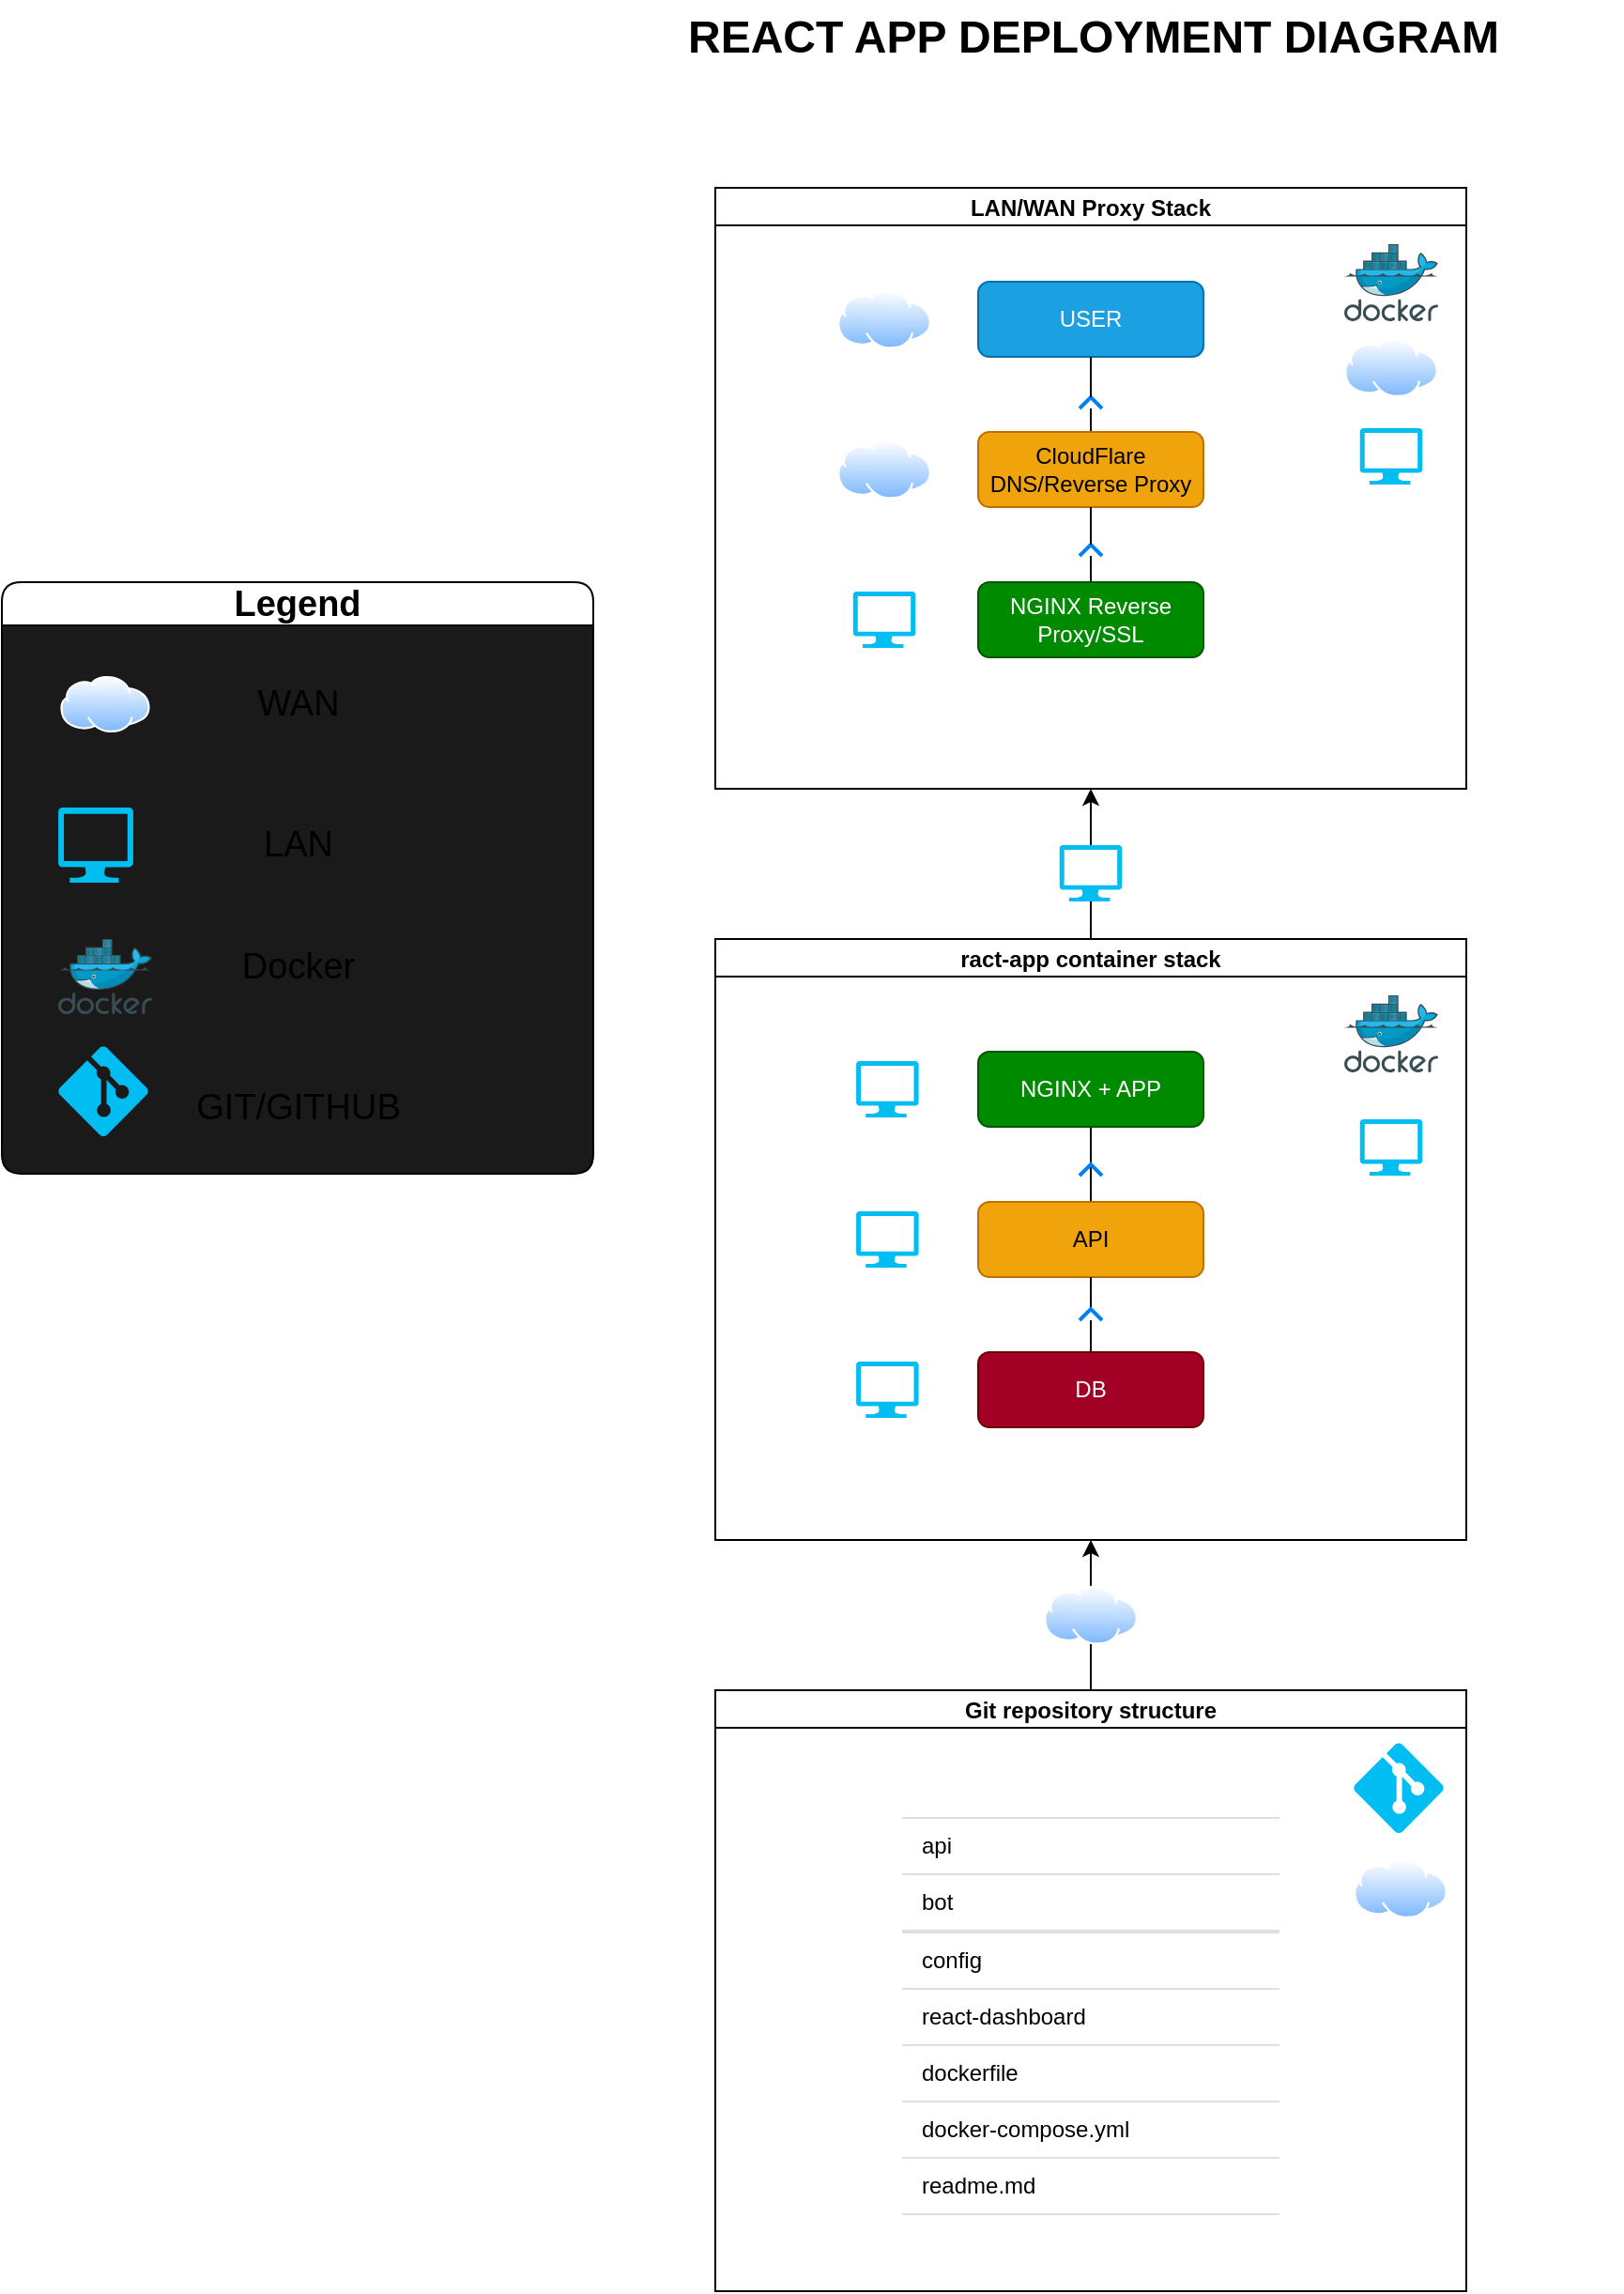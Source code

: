 <mxfile>
    <diagram id="caemsdQhCzEoh4KC35OA" name="Page-1">
        <mxGraphModel dx="1301" dy="4059" grid="0" gridSize="10" guides="1" tooltips="1" connect="1" arrows="1" fold="1" page="1" pageScale="1" pageWidth="1200" pageHeight="1600" math="0" shadow="0">
            <root>
                <mxCell id="0"/>
                <mxCell id="1" parent="0"/>
                <mxCell id="186" value="" style="group" parent="1" vertex="1" connectable="0">
                    <mxGeometry x="474" y="-2972" width="400" height="1120" as="geometry"/>
                </mxCell>
                <mxCell id="75" value="" style="group" parent="186" vertex="1" connectable="0">
                    <mxGeometry y="400" width="400" height="720" as="geometry"/>
                </mxCell>
                <mxCell id="73" value="" style="group" parent="75" vertex="1" connectable="0">
                    <mxGeometry y="400" width="400" height="320" as="geometry"/>
                </mxCell>
                <mxCell id="2" value="Git repository structure" style="swimlane;startSize=20;horizontal=1;containerType=tree;swimlaneFillColor=default;" parent="73" vertex="1">
                    <mxGeometry width="400" height="320" as="geometry">
                        <mxRectangle width="120" height="30" as="alternateBounds"/>
                    </mxGeometry>
                </mxCell>
                <mxCell id="49" value="" style="verticalLabelPosition=bottom;html=1;verticalAlign=top;align=center;strokeColor=none;fillColor=#00BEF2;shape=mxgraph.azure.git_repository;rounded=1;glass=0;fillStyle=auto;" parent="2" vertex="1">
                    <mxGeometry x="340" y="28" width="48" height="48" as="geometry"/>
                </mxCell>
                <mxCell id="109" value="" style="aspect=fixed;perimeter=ellipsePerimeter;html=1;align=center;shadow=0;dashed=0;spacingTop=3;image;image=img/lib/active_directory/internet_cloud.svg;rounded=1;glass=0;fillStyle=auto;fontColor=default;gradientColor=none;" parent="2" vertex="1">
                    <mxGeometry x="340" y="90" width="50" height="31.5" as="geometry"/>
                </mxCell>
                <mxCell id="204" value="readme.md" style="shape=partialRectangle;whiteSpace=wrap;left=0;right=0;fillColor=none;strokeColor=#DFDFDF;html=1;shadow=0;dashed=0;perimeter=none;whiteSpace=wrap;resizeWidth=1;align=left;spacing=10;rounded=1;glass=0;fillStyle=auto;fontColor=default;" parent="2" vertex="1">
                    <mxGeometry x="100" y="249" width="200" height="30" as="geometry"/>
                </mxCell>
                <mxCell id="205" value="bot" style="shape=partialRectangle;whiteSpace=wrap;left=0;right=0;fillColor=none;strokeColor=#DFDFDF;html=1;shadow=0;dashed=0;perimeter=none;whiteSpace=wrap;resizeWidth=1;align=left;spacing=10;rounded=1;glass=0;fillStyle=auto;fontColor=default;" vertex="1" parent="2">
                    <mxGeometry x="100" y="98" width="200" height="30" as="geometry"/>
                </mxCell>
                <mxCell id="206" value="api" style="shape=partialRectangle;whiteSpace=wrap;left=0;right=0;fillColor=none;strokeColor=#DFDFDF;html=1;shadow=0;dashed=0;perimeter=none;whiteSpace=wrap;resizeWidth=1;align=left;spacing=10;rounded=1;glass=0;fillStyle=auto;fontColor=default;" vertex="1" parent="2">
                    <mxGeometry x="100" y="68" width="200" height="30" as="geometry"/>
                </mxCell>
                <mxCell id="64" value="&lt;span style=&quot;color: rgba(0, 0, 0, 0); font-family: monospace; font-size: 0px;&quot;&gt;re&lt;/span&gt;" style="html=1;strokeColor=none;fillColor=none;fontColor=default;perimeter=none;whiteSpace=wrap;resizeWidth=1;align=left;spacing=10;rounded=1;glass=0;fillStyle=auto;" parent="73" vertex="1">
                    <mxGeometry x="100" y="140" width="200" height="30" as="geometry"/>
                </mxCell>
                <mxCell id="67" value="react-dashboard" style="shape=partialRectangle;whiteSpace=wrap;left=0;right=0;fillColor=none;strokeColor=#DFDFDF;html=1;shadow=0;dashed=0;perimeter=none;whiteSpace=wrap;resizeWidth=1;align=left;spacing=10;rounded=1;glass=0;fillStyle=auto;fontColor=default;" parent="73" vertex="1">
                    <mxGeometry x="100" y="159" width="200" height="30" as="geometry"/>
                </mxCell>
                <mxCell id="69" value="dockerfile" style="shape=partialRectangle;whiteSpace=wrap;left=0;right=0;fillColor=none;strokeColor=#DFDFDF;html=1;shadow=0;dashed=0;perimeter=none;whiteSpace=wrap;resizeWidth=1;align=left;spacing=10;rounded=1;glass=0;fillStyle=auto;fontColor=default;" parent="73" vertex="1">
                    <mxGeometry x="100" y="189" width="200" height="30" as="geometry"/>
                </mxCell>
                <mxCell id="71" value="config" style="shape=partialRectangle;whiteSpace=wrap;left=0;right=0;fillColor=none;strokeColor=#DFDFDF;html=1;shadow=0;dashed=0;perimeter=none;whiteSpace=wrap;resizeWidth=1;align=left;spacing=10;rounded=1;glass=0;fillStyle=auto;fontColor=default;" parent="73" vertex="1">
                    <mxGeometry x="100" y="129" width="200" height="30" as="geometry"/>
                </mxCell>
                <mxCell id="72" value="docker-compose.yml" style="shape=partialRectangle;whiteSpace=wrap;left=0;right=0;fillColor=none;strokeColor=#DFDFDF;html=1;shadow=0;dashed=0;perimeter=none;whiteSpace=wrap;resizeWidth=1;align=left;spacing=10;rounded=1;glass=0;fillStyle=auto;fontColor=default;" parent="73" vertex="1">
                    <mxGeometry x="100" y="219" width="200" height="30" as="geometry"/>
                </mxCell>
                <mxCell id="74" value="" style="group" parent="75" vertex="1" connectable="0">
                    <mxGeometry width="400" height="320" as="geometry"/>
                </mxCell>
                <mxCell id="38" value="ract-app container stack" style="swimlane;startSize=20;horizontal=1;containerType=tree;swimlaneFillColor=default;" parent="74" vertex="1">
                    <mxGeometry width="400" height="320" as="geometry">
                        <mxRectangle x="200" y="220" width="120" height="30" as="alternateBounds"/>
                    </mxGeometry>
                </mxCell>
                <mxCell id="39" value="" style="edgeStyle=elbowEdgeStyle;elbow=vertical;sourcePerimeterSpacing=0;targetPerimeterSpacing=0;startArrow=none;endArrow=none;rounded=0;curved=0;" parent="38" source="40" target="41" edge="1">
                    <mxGeometry relative="1" as="geometry"/>
                </mxCell>
                <mxCell id="40" value="NGINX + APP" style="whiteSpace=wrap;html=1;treeFolding=1;treeMoving=1;newEdgeStyle={&quot;edgeStyle&quot;:&quot;elbowEdgeStyle&quot;,&quot;startArrow&quot;:&quot;none&quot;,&quot;endArrow&quot;:&quot;none&quot;};fillColor=#008a00;fontColor=#ffffff;strokeColor=#005700;glass=0;rounded=1;" parent="38" vertex="1">
                    <mxGeometry x="140" y="60" width="120" height="40" as="geometry"/>
                </mxCell>
                <mxCell id="41" value="API" style="whiteSpace=wrap;html=1;treeFolding=1;treeMoving=1;newEdgeStyle={&quot;edgeStyle&quot;:&quot;elbowEdgeStyle&quot;,&quot;startArrow&quot;:&quot;none&quot;,&quot;endArrow&quot;:&quot;none&quot;};rounded=1;fillColor=#f0a30a;fontColor=#000000;strokeColor=#BD7000;" parent="38" vertex="1">
                    <mxGeometry x="140" y="140" width="120" height="40" as="geometry"/>
                </mxCell>
                <mxCell id="42" value="" style="edgeStyle=elbowEdgeStyle;elbow=vertical;targetPerimeterSpacing=0;startArrow=none;endArrow=none;rounded=0;curved=0;" parent="38" source="45" target="43" edge="1">
                    <mxGeometry relative="1" as="geometry">
                        <mxPoint x="400" y="320" as="sourcePoint"/>
                    </mxGeometry>
                </mxCell>
                <mxCell id="43" value="DB" style="whiteSpace=wrap;html=1;treeFolding=1;treeMoving=1;newEdgeStyle={&quot;edgeStyle&quot;:&quot;elbowEdgeStyle&quot;,&quot;startArrow&quot;:&quot;none&quot;,&quot;endArrow&quot;:&quot;none&quot;};fillColor=#a20025;fontColor=#ffffff;strokeColor=#6F0000;rounded=1;" parent="38" vertex="1">
                    <mxGeometry x="140" y="220" width="120" height="40" as="geometry"/>
                </mxCell>
                <mxCell id="44" value="" style="edgeStyle=elbowEdgeStyle;elbow=vertical;sourcePerimeterSpacing=0;startArrow=none;endArrow=none;rounded=0;curved=0;" parent="38" source="41" target="45" edge="1">
                    <mxGeometry relative="1" as="geometry">
                        <mxPoint x="400" y="400" as="sourcePoint"/>
                        <mxPoint x="400" y="440" as="targetPoint"/>
                    </mxGeometry>
                </mxCell>
                <mxCell id="45" value="" style="html=1;verticalLabelPosition=bottom;labelBackgroundColor=#ffffff;verticalAlign=top;shadow=0;dashed=0;strokeWidth=2;shape=mxgraph.ios7.misc.up;strokeColor=#0080f0;rounded=1;glass=0;gradientColor=none;" parent="38" vertex="1">
                    <mxGeometry x="194" y="197" width="12" height="6" as="geometry"/>
                </mxCell>
                <mxCell id="46" value="" style="html=1;verticalLabelPosition=bottom;labelBackgroundColor=#ffffff;verticalAlign=top;shadow=0;dashed=0;strokeWidth=2;shape=mxgraph.ios7.misc.up;strokeColor=#0080f0;rounded=1;glass=0;gradientColor=none;" parent="38" vertex="1">
                    <mxGeometry x="194" y="120" width="12" height="6" as="geometry"/>
                </mxCell>
                <mxCell id="51" value="" style="sketch=0;aspect=fixed;html=1;points=[];align=center;image;fontSize=12;image=img/lib/mscae/Docker.svg;rounded=1;glass=0;fillStyle=auto;gradientColor=none;" parent="38" vertex="1">
                    <mxGeometry x="335" y="30" width="50" height="41" as="geometry"/>
                </mxCell>
                <mxCell id="105" value="" style="verticalLabelPosition=bottom;html=1;verticalAlign=top;align=center;strokeColor=none;fillColor=#00BEF2;shape=mxgraph.azure.computer;pointerEvents=1;rounded=1;glass=0;fillStyle=auto;fontColor=default;" parent="38" vertex="1">
                    <mxGeometry x="343.34" y="96" width="33.33" height="30" as="geometry"/>
                </mxCell>
                <mxCell id="114" value="" style="verticalLabelPosition=bottom;html=1;verticalAlign=top;align=center;strokeColor=none;fillColor=#00BEF2;shape=mxgraph.azure.computer;pointerEvents=1;rounded=1;glass=0;fillStyle=auto;fontColor=default;" parent="38" vertex="1">
                    <mxGeometry x="75.0" y="65" width="33.33" height="30" as="geometry"/>
                </mxCell>
                <mxCell id="115" value="" style="verticalLabelPosition=bottom;html=1;verticalAlign=top;align=center;strokeColor=none;fillColor=#00BEF2;shape=mxgraph.azure.computer;pointerEvents=1;rounded=1;glass=0;fillStyle=auto;fontColor=default;" parent="38" vertex="1">
                    <mxGeometry x="75.0" y="145" width="33.33" height="30" as="geometry"/>
                </mxCell>
                <mxCell id="116" value="" style="verticalLabelPosition=bottom;html=1;verticalAlign=top;align=center;strokeColor=none;fillColor=#00BEF2;shape=mxgraph.azure.computer;pointerEvents=1;rounded=1;glass=0;fillStyle=auto;fontColor=default;" parent="38" vertex="1">
                    <mxGeometry x="75.0" y="225" width="33.33" height="30" as="geometry"/>
                </mxCell>
                <mxCell id="47" value="" style="edgeStyle=none;html=1;" parent="75" source="2" target="38" edge="1">
                    <mxGeometry relative="1" as="geometry"/>
                </mxCell>
                <mxCell id="108" value="" style="aspect=fixed;perimeter=ellipsePerimeter;html=1;align=center;shadow=0;dashed=0;spacingTop=3;image;image=img/lib/active_directory/internet_cloud.svg;rounded=1;glass=0;fillStyle=auto;fontColor=default;gradientColor=none;" parent="75" vertex="1">
                    <mxGeometry x="175" y="344.25" width="50" height="31.5" as="geometry"/>
                </mxCell>
                <mxCell id="76" value="LAN/WAN Proxy Stack" style="swimlane;startSize=20;horizontal=1;containerType=tree;swimlaneFillColor=default;" parent="186" vertex="1">
                    <mxGeometry width="400" height="320" as="geometry">
                        <mxRectangle x="200" y="220" width="120" height="30" as="alternateBounds"/>
                    </mxGeometry>
                </mxCell>
                <mxCell id="78" value="USER" style="whiteSpace=wrap;html=1;treeFolding=1;treeMoving=1;newEdgeStyle={&quot;edgeStyle&quot;:&quot;elbowEdgeStyle&quot;,&quot;startArrow&quot;:&quot;none&quot;,&quot;endArrow&quot;:&quot;none&quot;};fillColor=#1ba1e2;fontColor=#ffffff;strokeColor=#006EAF;glass=0;rounded=1;" parent="76" vertex="1">
                    <mxGeometry x="140" y="50" width="120" height="40" as="geometry"/>
                </mxCell>
                <mxCell id="85" value="" style="sketch=0;aspect=fixed;html=1;points=[];align=center;image;fontSize=12;image=img/lib/mscae/Docker.svg;rounded=1;glass=0;fillStyle=auto;gradientColor=none;" parent="76" vertex="1">
                    <mxGeometry x="335" y="30" width="50" height="41" as="geometry"/>
                </mxCell>
                <mxCell id="111" value="" style="verticalLabelPosition=bottom;html=1;verticalAlign=top;align=center;strokeColor=none;fillColor=#00BEF2;shape=mxgraph.azure.computer;pointerEvents=1;rounded=1;glass=0;fillStyle=auto;fontColor=default;" parent="76" vertex="1">
                    <mxGeometry x="73.34" y="215" width="33.33" height="30" as="geometry"/>
                </mxCell>
                <mxCell id="112" value="" style="aspect=fixed;perimeter=ellipsePerimeter;html=1;align=center;shadow=0;dashed=0;spacingTop=3;image;image=img/lib/active_directory/internet_cloud.svg;rounded=1;glass=0;fillStyle=auto;fontColor=default;gradientColor=none;" parent="76" vertex="1">
                    <mxGeometry x="335" y="80" width="50" height="31.5" as="geometry"/>
                </mxCell>
                <mxCell id="113" value="" style="verticalLabelPosition=bottom;html=1;verticalAlign=top;align=center;strokeColor=none;fillColor=#00BEF2;shape=mxgraph.azure.computer;pointerEvents=1;rounded=1;glass=0;fillStyle=auto;fontColor=default;" parent="76" vertex="1">
                    <mxGeometry x="343.33" y="128" width="33.33" height="30" as="geometry"/>
                </mxCell>
                <mxCell id="117" value="" style="aspect=fixed;perimeter=ellipsePerimeter;html=1;align=center;shadow=0;dashed=0;spacingTop=3;image;image=img/lib/active_directory/internet_cloud.svg;rounded=1;glass=0;fillStyle=auto;fontColor=default;gradientColor=none;" parent="76" vertex="1">
                    <mxGeometry x="65.01" y="134.25" width="50" height="31.5" as="geometry"/>
                </mxCell>
                <mxCell id="146" value="" style="edgeStyle=elbowEdgeStyle;html=1;elbow=vertical;startArrow=none;endArrow=none;" parent="76" source="152" target="147" edge="1">
                    <mxGeometry relative="1" as="geometry"/>
                </mxCell>
                <mxCell id="147" value="CloudFlare DNS/Reverse Proxy" style="whiteSpace=wrap;html=1;treeFolding=1;treeMoving=1;newEdgeStyle={&quot;edgeStyle&quot;:&quot;elbowEdgeStyle&quot;,&quot;startArrow&quot;:&quot;none&quot;,&quot;endArrow&quot;:&quot;none&quot;};fillColor=#f0a30a;fontColor=#000000;strokeColor=#BD7000;glass=0;rounded=1;" parent="76" vertex="1">
                    <mxGeometry x="140" y="130" width="120" height="40" as="geometry"/>
                </mxCell>
                <mxCell id="148" value="" style="edgeStyle=elbowEdgeStyle;html=1;elbow=vertical;startArrow=none;endArrow=none;" parent="76" source="150" target="149" edge="1">
                    <mxGeometry relative="1" as="geometry">
                        <mxPoint x="225" y="10.0" as="sourcePoint"/>
                    </mxGeometry>
                </mxCell>
                <mxCell id="149" value="NGINX Reverse Proxy/SSL" style="whiteSpace=wrap;html=1;treeFolding=1;treeMoving=1;newEdgeStyle={&quot;edgeStyle&quot;:&quot;elbowEdgeStyle&quot;,&quot;startArrow&quot;:&quot;none&quot;,&quot;endArrow&quot;:&quot;none&quot;};fillColor=#008a00;fontColor=#ffffff;strokeColor=#005700;glass=0;rounded=1;" parent="76" vertex="1">
                    <mxGeometry x="140" y="210" width="120" height="40" as="geometry"/>
                </mxCell>
                <mxCell id="150" value="" style="html=1;verticalLabelPosition=bottom;labelBackgroundColor=#ffffff;verticalAlign=top;shadow=0;dashed=0;strokeWidth=2;shape=mxgraph.ios7.misc.up;strokeColor=#0080f0;rounded=1;glass=0;gradientColor=none;" parent="76" vertex="1">
                    <mxGeometry x="194" y="190" width="12" height="6" as="geometry"/>
                </mxCell>
                <mxCell id="151" value="" style="edgeStyle=elbowEdgeStyle;html=1;elbow=vertical;startArrow=none;endArrow=none;" parent="76" source="147" target="150" edge="1">
                    <mxGeometry relative="1" as="geometry">
                        <mxPoint x="225" y="90" as="sourcePoint"/>
                        <mxPoint x="225" y="130" as="targetPoint"/>
                    </mxGeometry>
                </mxCell>
                <mxCell id="152" value="" style="html=1;verticalLabelPosition=bottom;labelBackgroundColor=#ffffff;verticalAlign=top;shadow=0;dashed=0;strokeWidth=2;shape=mxgraph.ios7.misc.up;strokeColor=#0080f0;rounded=1;glass=0;gradientColor=none;" parent="76" vertex="1">
                    <mxGeometry x="194" y="111.5" width="12" height="6" as="geometry"/>
                </mxCell>
                <mxCell id="153" value="" style="edgeStyle=elbowEdgeStyle;html=1;elbow=vertical;startArrow=none;endArrow=none;" parent="76" source="78" target="152" edge="1">
                    <mxGeometry relative="1" as="geometry">
                        <mxPoint x="225" y="10" as="sourcePoint"/>
                        <mxPoint x="225" y="50" as="targetPoint"/>
                    </mxGeometry>
                </mxCell>
                <mxCell id="203" value="" style="aspect=fixed;perimeter=ellipsePerimeter;html=1;align=center;shadow=0;dashed=0;spacingTop=3;image;image=img/lib/active_directory/internet_cloud.svg;rounded=1;glass=0;fillStyle=auto;fontColor=default;gradientColor=none;" parent="76" vertex="1">
                    <mxGeometry x="65" y="54.25" width="50" height="31.5" as="geometry"/>
                </mxCell>
                <mxCell id="86" value="" style="edgeStyle=none;html=1;fontColor=default;startArrow=none;" parent="186" source="103" target="76" edge="1">
                    <mxGeometry relative="1" as="geometry"/>
                </mxCell>
                <mxCell id="104" value="" style="edgeStyle=none;html=1;fontColor=default;endArrow=none;" parent="186" source="38" target="103" edge="1">
                    <mxGeometry relative="1" as="geometry">
                        <mxPoint x="200" y="400" as="sourcePoint"/>
                        <mxPoint x="200" y="320" as="targetPoint"/>
                    </mxGeometry>
                </mxCell>
                <mxCell id="103" value="" style="verticalLabelPosition=bottom;html=1;verticalAlign=top;align=center;strokeColor=none;fillColor=#00BEF2;shape=mxgraph.azure.computer;pointerEvents=1;rounded=1;glass=0;fillStyle=auto;fontColor=default;" parent="186" vertex="1">
                    <mxGeometry x="183.34" y="350" width="33.33" height="30" as="geometry"/>
                </mxCell>
                <mxCell id="189" value="REACT APP DEPLOYMENT DIAGRAM" style="text;strokeColor=none;fillColor=none;html=1;fontSize=24;fontStyle=1;verticalAlign=middle;align=center;rounded=1;glass=0;labelBackgroundColor=none;fillStyle=auto;fontColor=default;labelBorderColor=none;" parent="1" vertex="1">
                    <mxGeometry x="392" y="-3072" width="565" height="40" as="geometry"/>
                </mxCell>
                <mxCell id="193" value="Legend" style="swimlane;whiteSpace=wrap;html=1;rounded=1;glass=0;labelBackgroundColor=none;labelBorderColor=none;fillStyle=auto;fontSize=19;swimlaneFillColor=#1A1A1A;" parent="1" vertex="1">
                    <mxGeometry x="94" y="-2762" width="315" height="315" as="geometry"/>
                </mxCell>
                <mxCell id="194" value="" style="aspect=fixed;perimeter=ellipsePerimeter;html=1;align=center;shadow=0;dashed=0;spacingTop=3;image;image=img/lib/active_directory/internet_cloud.svg;rounded=1;glass=0;fillStyle=auto;fontColor=default;gradientColor=none;" parent="193" vertex="1">
                    <mxGeometry x="30" y="50" width="50" height="30" as="geometry"/>
                </mxCell>
                <mxCell id="195" value="" style="verticalLabelPosition=bottom;html=1;verticalAlign=top;align=center;strokeColor=none;fillColor=#00BEF2;shape=mxgraph.azure.computer;pointerEvents=1;rounded=1;glass=0;fillStyle=auto;fontColor=default;" parent="193" vertex="1">
                    <mxGeometry x="30" y="120" width="40" height="40" as="geometry"/>
                </mxCell>
                <mxCell id="196" value="" style="sketch=0;aspect=fixed;html=1;points=[];align=center;image;fontSize=12;image=img/lib/mscae/Docker.svg;rounded=1;glass=0;fillStyle=auto;gradientColor=none;" parent="193" vertex="1">
                    <mxGeometry x="30" y="190" width="50" height="40" as="geometry"/>
                </mxCell>
                <mxCell id="198" value="WAN" style="text;html=1;strokeColor=none;fillColor=none;align=center;verticalAlign=middle;whiteSpace=wrap;rounded=0;glass=0;labelBackgroundColor=none;labelBorderColor=none;fillStyle=auto;fontSize=19;fontColor=default;" parent="193" vertex="1">
                    <mxGeometry x="127.5" y="50" width="60" height="30" as="geometry"/>
                </mxCell>
                <mxCell id="199" value="LAN" style="text;html=1;strokeColor=none;fillColor=none;align=center;verticalAlign=middle;whiteSpace=wrap;rounded=0;glass=0;labelBackgroundColor=none;labelBorderColor=none;fillStyle=auto;fontSize=19;fontColor=default;" parent="193" vertex="1">
                    <mxGeometry x="127.5" y="125" width="60" height="30" as="geometry"/>
                </mxCell>
                <mxCell id="200" value="Docker" style="text;html=1;strokeColor=none;fillColor=none;align=center;verticalAlign=middle;whiteSpace=wrap;rounded=0;glass=0;labelBackgroundColor=none;labelBorderColor=none;fillStyle=auto;fontSize=19;fontColor=default;" parent="193" vertex="1">
                    <mxGeometry x="127.5" y="190" width="60" height="30" as="geometry"/>
                </mxCell>
                <mxCell id="201" value="GIT/GITHUB" style="text;html=1;strokeColor=none;fillColor=none;align=center;verticalAlign=middle;whiteSpace=wrap;rounded=0;glass=0;labelBackgroundColor=none;labelBorderColor=none;fillStyle=auto;fontSize=19;fontColor=default;" parent="193" vertex="1">
                    <mxGeometry x="127.5" y="265" width="60" height="30" as="geometry"/>
                </mxCell>
                <mxCell id="211" value="" style="verticalLabelPosition=bottom;html=1;verticalAlign=top;align=center;strokeColor=none;fillColor=#00BEF2;shape=mxgraph.azure.git_repository;rounded=1;glass=0;fillStyle=auto;" vertex="1" parent="193">
                    <mxGeometry x="30" y="247" width="48" height="48" as="geometry"/>
                </mxCell>
            </root>
        </mxGraphModel>
    </diagram>
</mxfile>